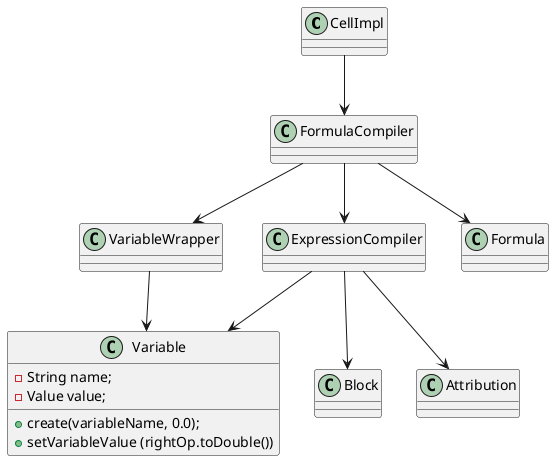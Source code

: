 @startuml

class CellImpl {
}
class FormulaCompiler{
}

class ExpressionCompiler{
}

class VariableWrapper{
}

class Variable{
    -String name;
    -Value value;
    +create(variableName, 0.0);
    +setVariableValue (rightOp.toDouble())
}

class Formula{
}

class Block{
}

class Attribution{
}


ExpressionCompiler --> Variable
ExpressionCompiler -->Attribution
ExpressionCompiler --> Block
VariableWrapper --> Variable
FormulaCompiler --> VariableWrapper
FormulaCompiler --> ExpressionCompiler
FormulaCompiler --> Formula
CellImpl --> FormulaCompiler
@enduml
